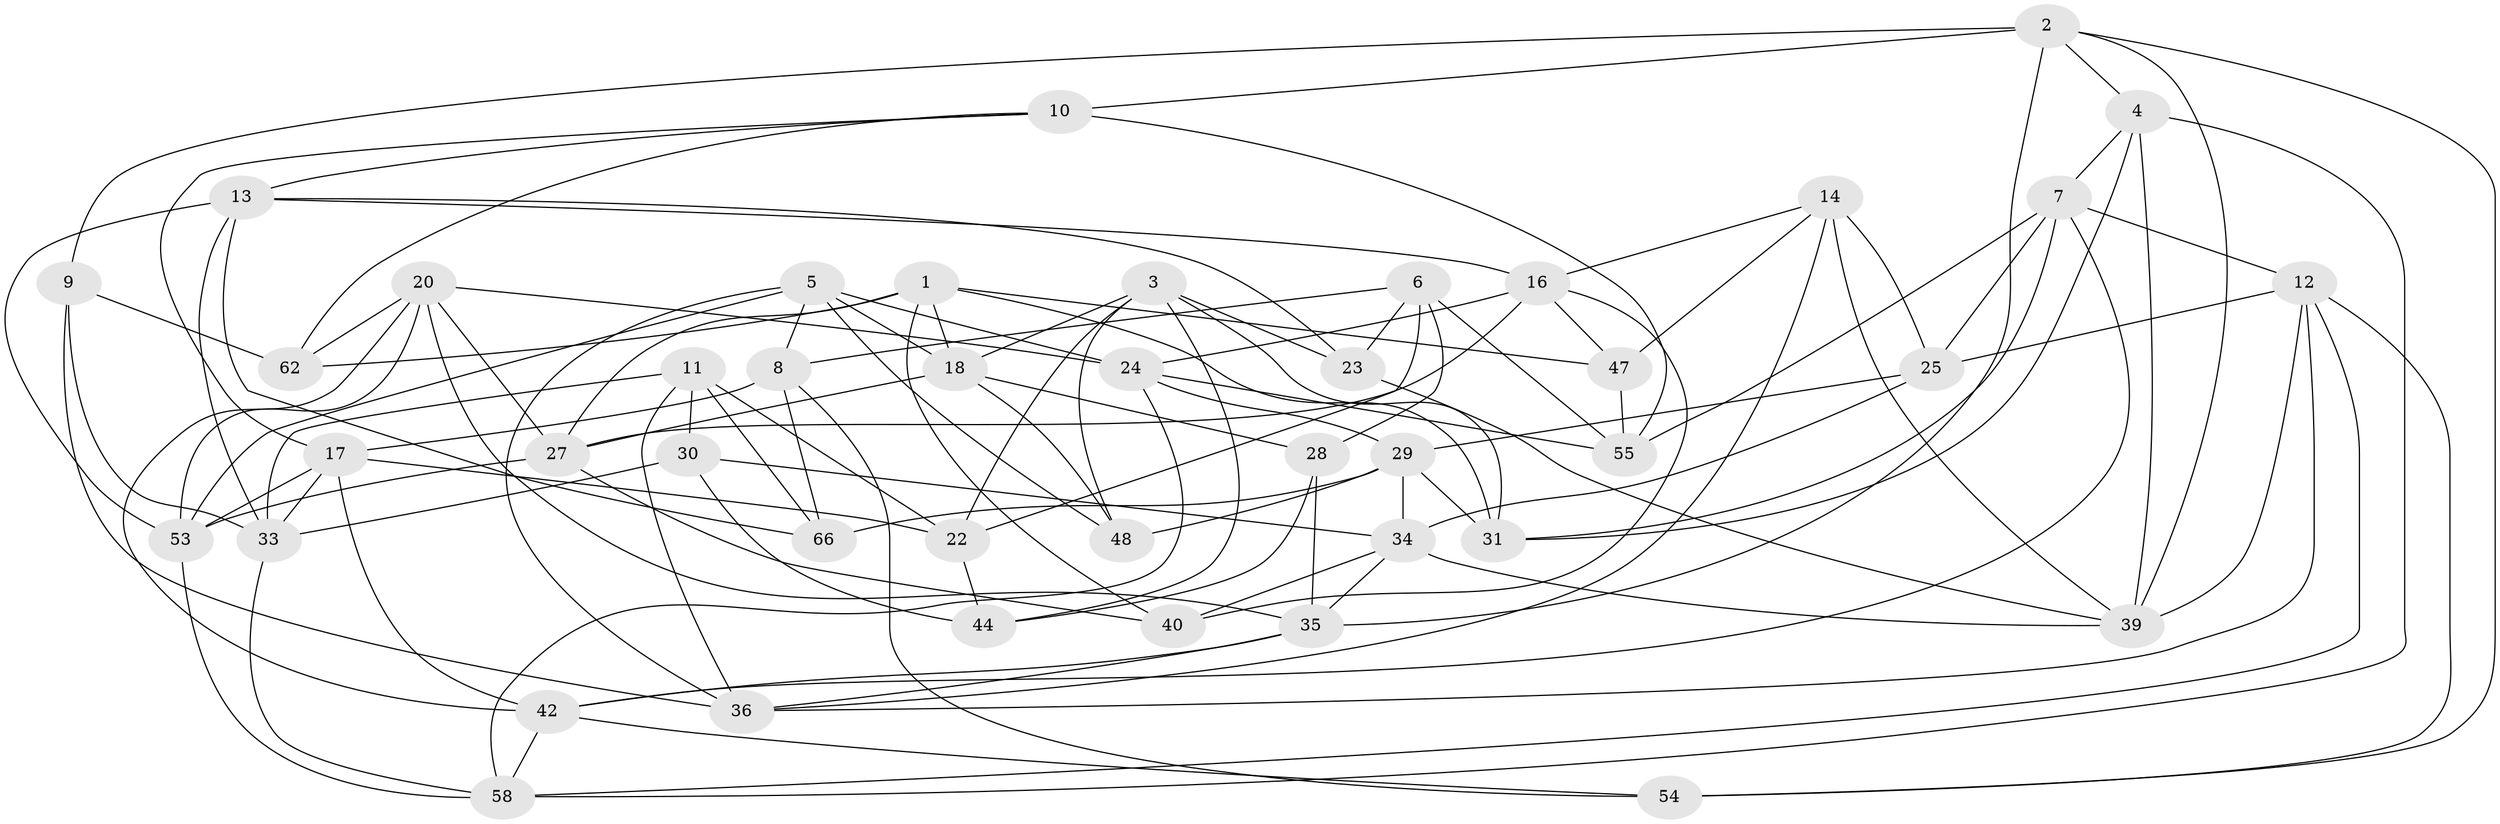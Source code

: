 // original degree distribution, {4: 1.0}
// Generated by graph-tools (version 1.1) at 2025/11/02/27/25 16:11:51]
// undirected, 43 vertices, 113 edges
graph export_dot {
graph [start="1"]
  node [color=gray90,style=filled];
  1 [super="+37"];
  2 [super="+60"];
  3 [super="+19"];
  4 [super="+26"];
  5 [super="+70"];
  6 [super="+71"];
  7 [super="+65"];
  8 [super="+72"];
  9;
  10 [super="+15"];
  11 [super="+49"];
  12 [super="+63"];
  13 [super="+43"];
  14 [super="+51"];
  16 [super="+69"];
  17 [super="+32"];
  18 [super="+50"];
  20 [super="+21"];
  22 [super="+68"];
  23;
  24 [super="+74"];
  25 [super="+45"];
  27 [super="+52"];
  28;
  29 [super="+41"];
  30;
  31 [super="+57"];
  33 [super="+38"];
  34 [super="+67"];
  35 [super="+46"];
  36 [super="+73"];
  39 [super="+59"];
  40;
  42 [super="+56"];
  44;
  47;
  48;
  53 [super="+75"];
  54;
  55 [super="+64"];
  58 [super="+61"];
  62;
  66;
  1 -- 18;
  1 -- 40;
  1 -- 27;
  1 -- 47;
  1 -- 62;
  1 -- 31;
  2 -- 9;
  2 -- 54;
  2 -- 4;
  2 -- 39;
  2 -- 35;
  2 -- 10;
  3 -- 23;
  3 -- 44;
  3 -- 48;
  3 -- 18;
  3 -- 22;
  3 -- 31;
  4 -- 7;
  4 -- 58;
  4 -- 39;
  4 -- 31 [weight=2];
  5 -- 8;
  5 -- 48;
  5 -- 36;
  5 -- 24;
  5 -- 18;
  5 -- 53;
  6 -- 28;
  6 -- 55;
  6 -- 8 [weight=2];
  6 -- 23;
  6 -- 22;
  7 -- 25;
  7 -- 42;
  7 -- 31;
  7 -- 12;
  7 -- 55;
  8 -- 66;
  8 -- 54;
  8 -- 17;
  9 -- 62;
  9 -- 36;
  9 -- 33;
  10 -- 62;
  10 -- 13;
  10 -- 55 [weight=2];
  10 -- 17;
  11 -- 66;
  11 -- 22 [weight=2];
  11 -- 36;
  11 -- 30;
  11 -- 33;
  12 -- 54;
  12 -- 36;
  12 -- 25;
  12 -- 58;
  12 -- 39;
  13 -- 23;
  13 -- 33;
  13 -- 66;
  13 -- 53;
  13 -- 16;
  14 -- 47;
  14 -- 36;
  14 -- 16;
  14 -- 25 [weight=2];
  14 -- 39;
  16 -- 47;
  16 -- 24;
  16 -- 40;
  16 -- 27;
  17 -- 33;
  17 -- 42;
  17 -- 22;
  17 -- 53;
  18 -- 28;
  18 -- 48;
  18 -- 27;
  20 -- 53;
  20 -- 24;
  20 -- 27;
  20 -- 42;
  20 -- 35;
  20 -- 62;
  22 -- 44;
  23 -- 39;
  24 -- 29;
  24 -- 55;
  24 -- 58;
  25 -- 34;
  25 -- 29;
  27 -- 40;
  27 -- 53;
  28 -- 44;
  28 -- 35;
  29 -- 34;
  29 -- 48;
  29 -- 66;
  29 -- 31;
  30 -- 44;
  30 -- 34;
  30 -- 33;
  33 -- 58;
  34 -- 39;
  34 -- 40;
  34 -- 35;
  35 -- 36;
  35 -- 42;
  42 -- 54;
  42 -- 58;
  47 -- 55;
  53 -- 58;
}
